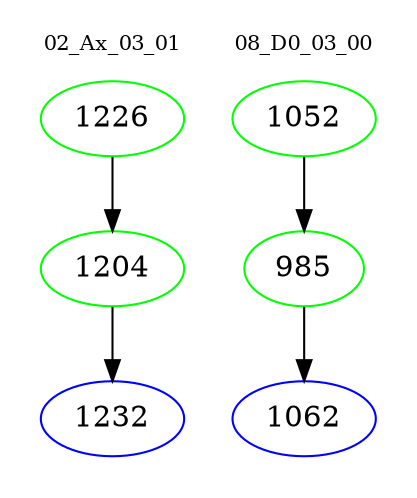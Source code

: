 digraph{
subgraph cluster_0 {
color = white
label = "02_Ax_03_01";
fontsize=10;
T0_1226 [label="1226", color="green"]
T0_1226 -> T0_1204 [color="black"]
T0_1204 [label="1204", color="green"]
T0_1204 -> T0_1232 [color="black"]
T0_1232 [label="1232", color="blue"]
}
subgraph cluster_1 {
color = white
label = "08_D0_03_00";
fontsize=10;
T1_1052 [label="1052", color="green"]
T1_1052 -> T1_985 [color="black"]
T1_985 [label="985", color="green"]
T1_985 -> T1_1062 [color="black"]
T1_1062 [label="1062", color="blue"]
}
}
